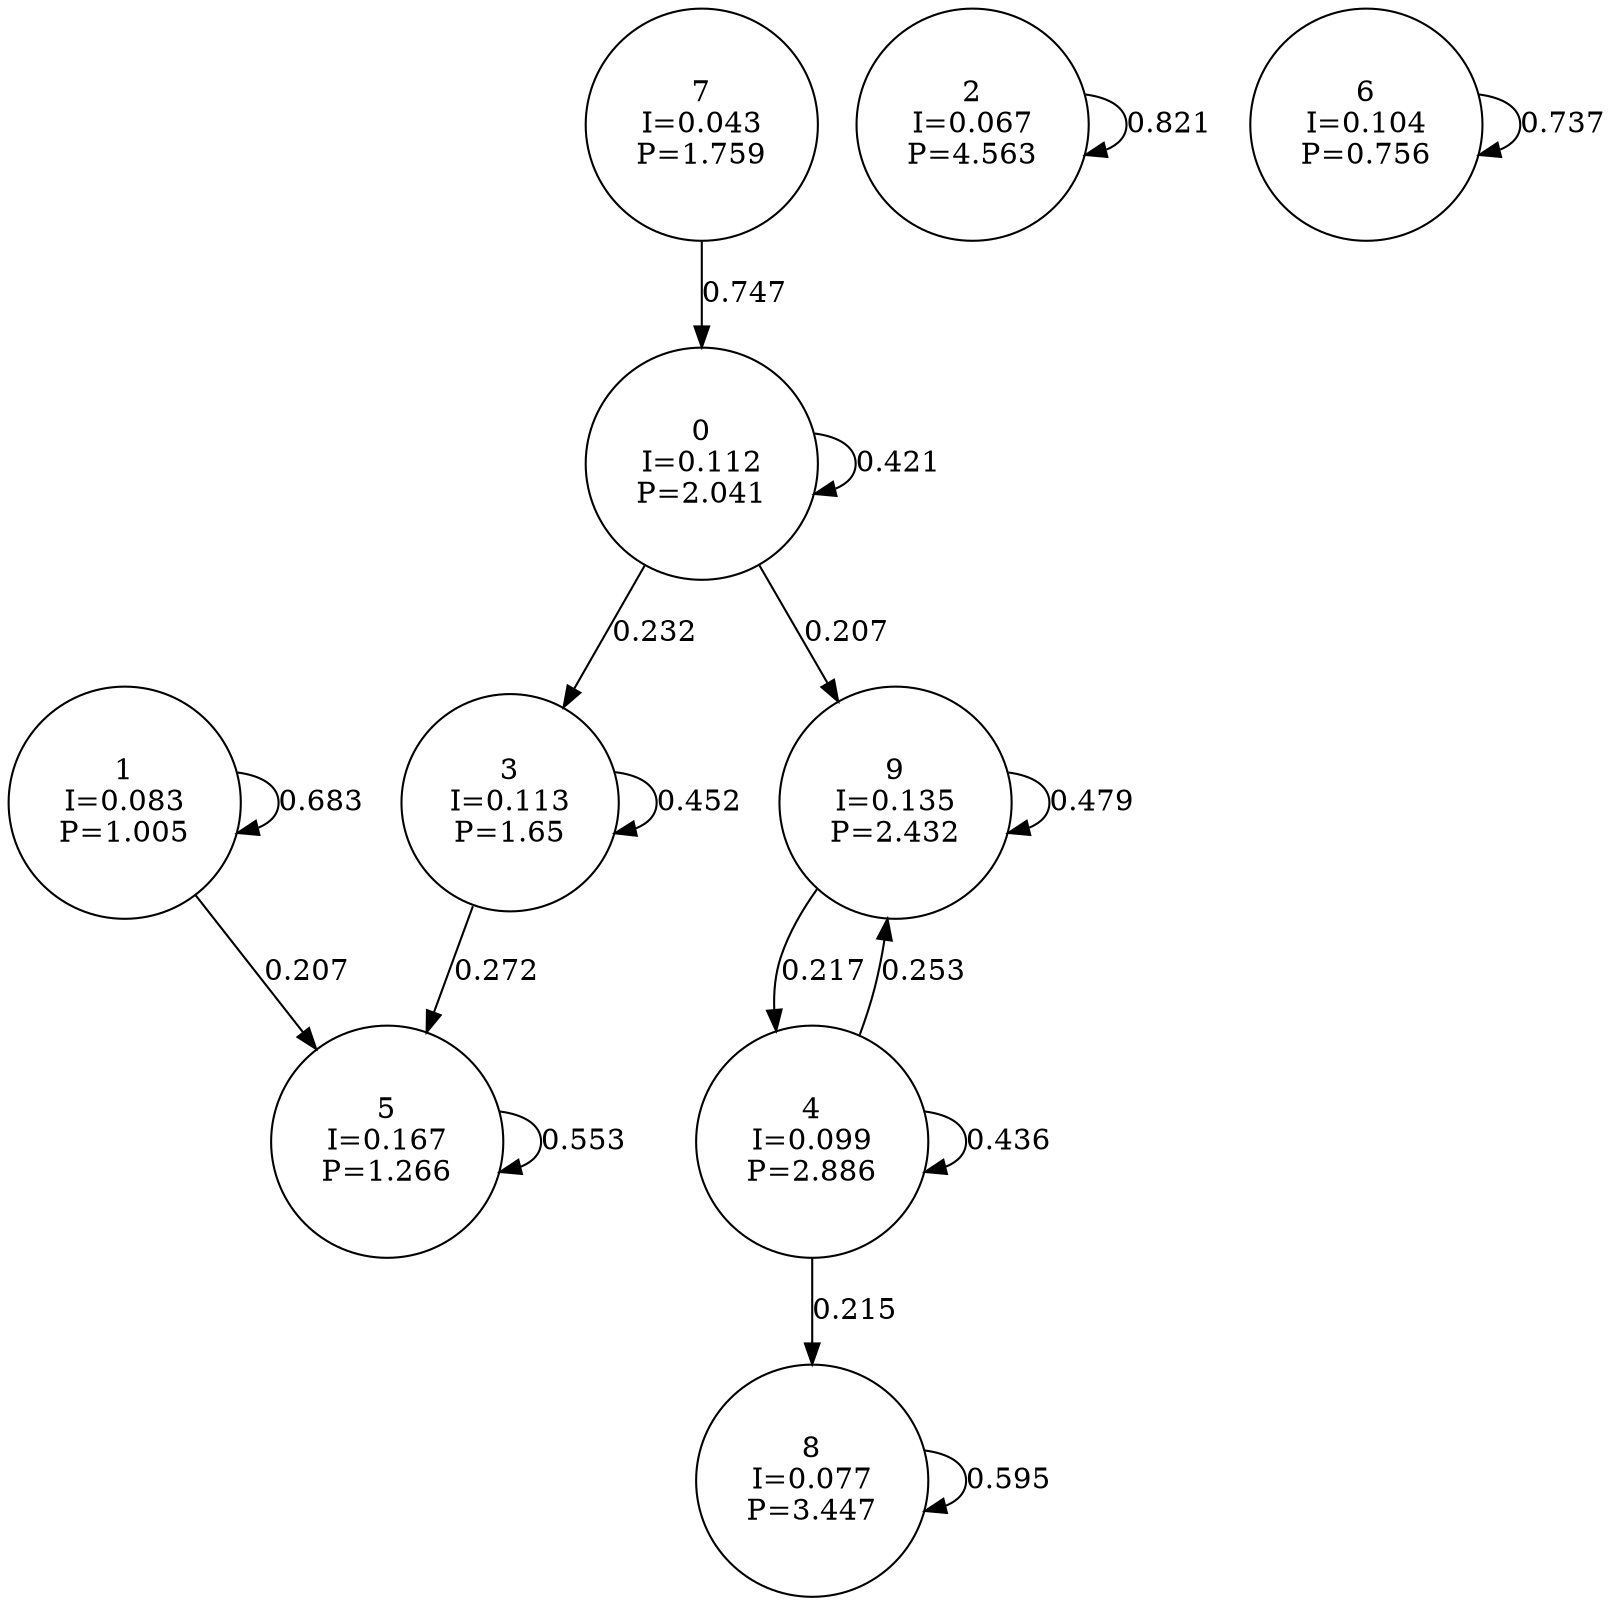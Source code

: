 digraph a {
0 [shape=circle, label="0\nI=0.112\nP=2.041"];
	0 -> 0 [label="0.421"];
	0 -> 3 [label="0.232"];
	0 -> 9 [label="0.207"];
1 [shape=circle, label="1\nI=0.083\nP=1.005"];
	1 -> 1 [label="0.683"];
	1 -> 5 [label="0.207"];
2 [shape=circle, label="2\nI=0.067\nP=4.563"];
	2 -> 2 [label="0.821"];
3 [shape=circle, label="3\nI=0.113\nP=1.65"];
	3 -> 3 [label="0.452"];
	3 -> 5 [label="0.272"];
4 [shape=circle, label="4\nI=0.099\nP=2.886"];
	4 -> 4 [label="0.436"];
	4 -> 8 [label="0.215"];
	4 -> 9 [label="0.253"];
5 [shape=circle, label="5\nI=0.167\nP=1.266"];
	5 -> 5 [label="0.553"];
6 [shape=circle, label="6\nI=0.104\nP=0.756"];
	6 -> 6 [label="0.737"];
7 [shape=circle, label="7\nI=0.043\nP=1.759"];
	7 -> 0 [label="0.747"];
8 [shape=circle, label="8\nI=0.077\nP=3.447"];
	8 -> 8 [label="0.595"];
9 [shape=circle, label="9\nI=0.135\nP=2.432"];
	9 -> 4 [label="0.217"];
	9 -> 9 [label="0.479"];
}